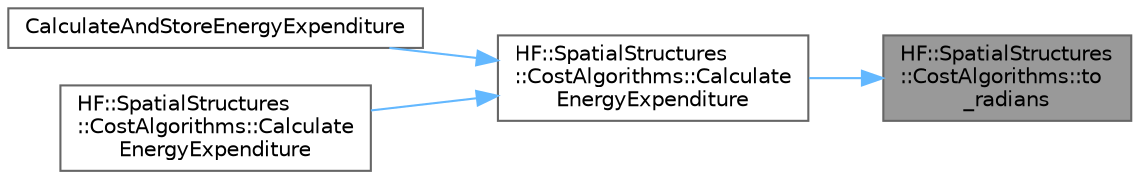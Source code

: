 digraph "HF::SpatialStructures::CostAlgorithms::to_radians"
{
 // LATEX_PDF_SIZE
  bgcolor="transparent";
  edge [fontname=Helvetica,fontsize=10,labelfontname=Helvetica,labelfontsize=10];
  node [fontname=Helvetica,fontsize=10,shape=box,height=0.2,width=0.4];
  rankdir="RL";
  Node1 [label="HF::SpatialStructures\l::CostAlgorithms::to\l_radians",height=0.2,width=0.4,color="gray40", fillcolor="grey60", style="filled", fontcolor="black",tooltip=" "];
  Node1 -> Node2 [dir="back",color="steelblue1",style="solid"];
  Node2 [label="HF::SpatialStructures\l::CostAlgorithms::Calculate\lEnergyExpenditure",height=0.2,width=0.4,color="grey40", fillcolor="white", style="filled",URL="$a00475.html#ac51f2e76c00356f8a6145bee865cd922",tooltip=" "];
  Node2 -> Node3 [dir="back",color="steelblue1",style="solid"];
  Node3 [label="CalculateAndStoreEnergyExpenditure",height=0.2,width=0.4,color="grey40", fillcolor="white", style="filled",URL="$a00458.html#ga76d98cf2df63a766a74137dfa815d9a9",tooltip="Calculates energy expenditure for all subgraphs in *g and stores them in the graph at AlgorithmCostTi..."];
  Node2 -> Node4 [dir="back",color="steelblue1",style="solid"];
  Node4 [label="HF::SpatialStructures\l::CostAlgorithms::Calculate\lEnergyExpenditure",height=0.2,width=0.4,color="grey40", fillcolor="white", style="filled",URL="$a00475.html#adbe5e58355a884494d6e99bf17fc5f7b",tooltip=" "];
}
